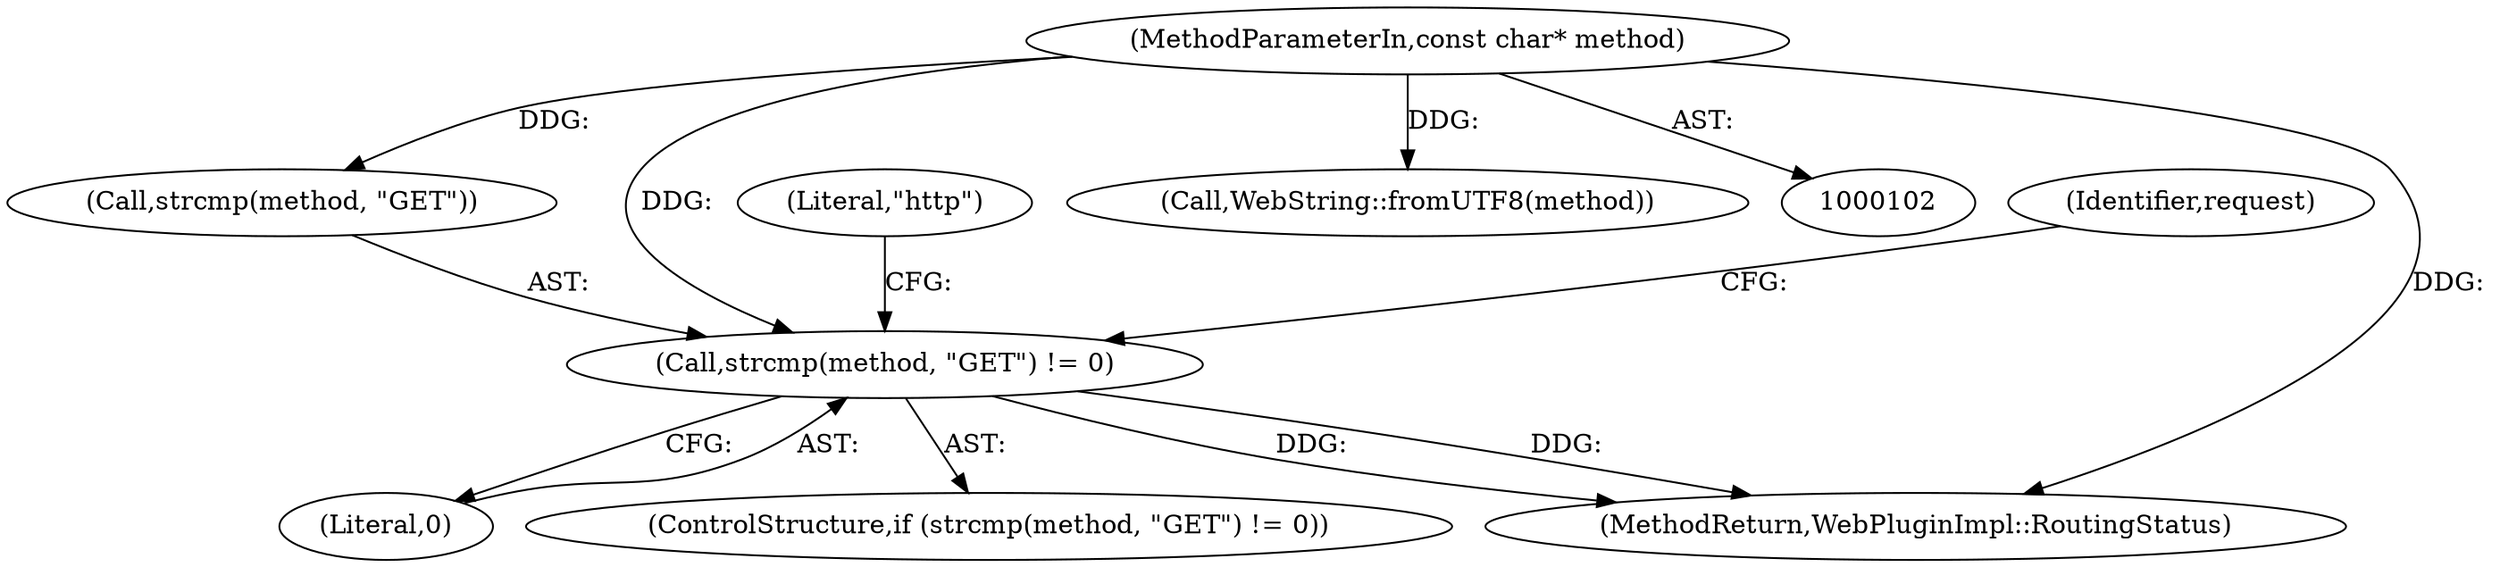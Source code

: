 digraph "0_Chrome_ea3d1d84be3d6f97bf50e76511c9e26af6895533_42@API" {
"1000160" [label="(Call,strcmp(method, \"GET\") != 0)"];
"1000105" [label="(MethodParameterIn,const char* method)"];
"1000161" [label="(Call,strcmp(method, \"GET\"))"];
"1000210" [label="(MethodReturn,WebPluginImpl::RoutingStatus)"];
"1000164" [label="(Literal,0)"];
"1000170" [label="(Literal,\"http\")"];
"1000159" [label="(ControlStructure,if (strcmp(method, \"GET\") != 0))"];
"1000160" [label="(Call,strcmp(method, \"GET\") != 0)"];
"1000105" [label="(MethodParameterIn,const char* method)"];
"1000181" [label="(Call,WebString::fromUTF8(method))"];
"1000178" [label="(Identifier,request)"];
"1000160" -> "1000159"  [label="AST: "];
"1000160" -> "1000164"  [label="CFG: "];
"1000161" -> "1000160"  [label="AST: "];
"1000164" -> "1000160"  [label="AST: "];
"1000170" -> "1000160"  [label="CFG: "];
"1000178" -> "1000160"  [label="CFG: "];
"1000160" -> "1000210"  [label="DDG: "];
"1000160" -> "1000210"  [label="DDG: "];
"1000105" -> "1000160"  [label="DDG: "];
"1000105" -> "1000102"  [label="AST: "];
"1000105" -> "1000210"  [label="DDG: "];
"1000105" -> "1000161"  [label="DDG: "];
"1000105" -> "1000181"  [label="DDG: "];
}

